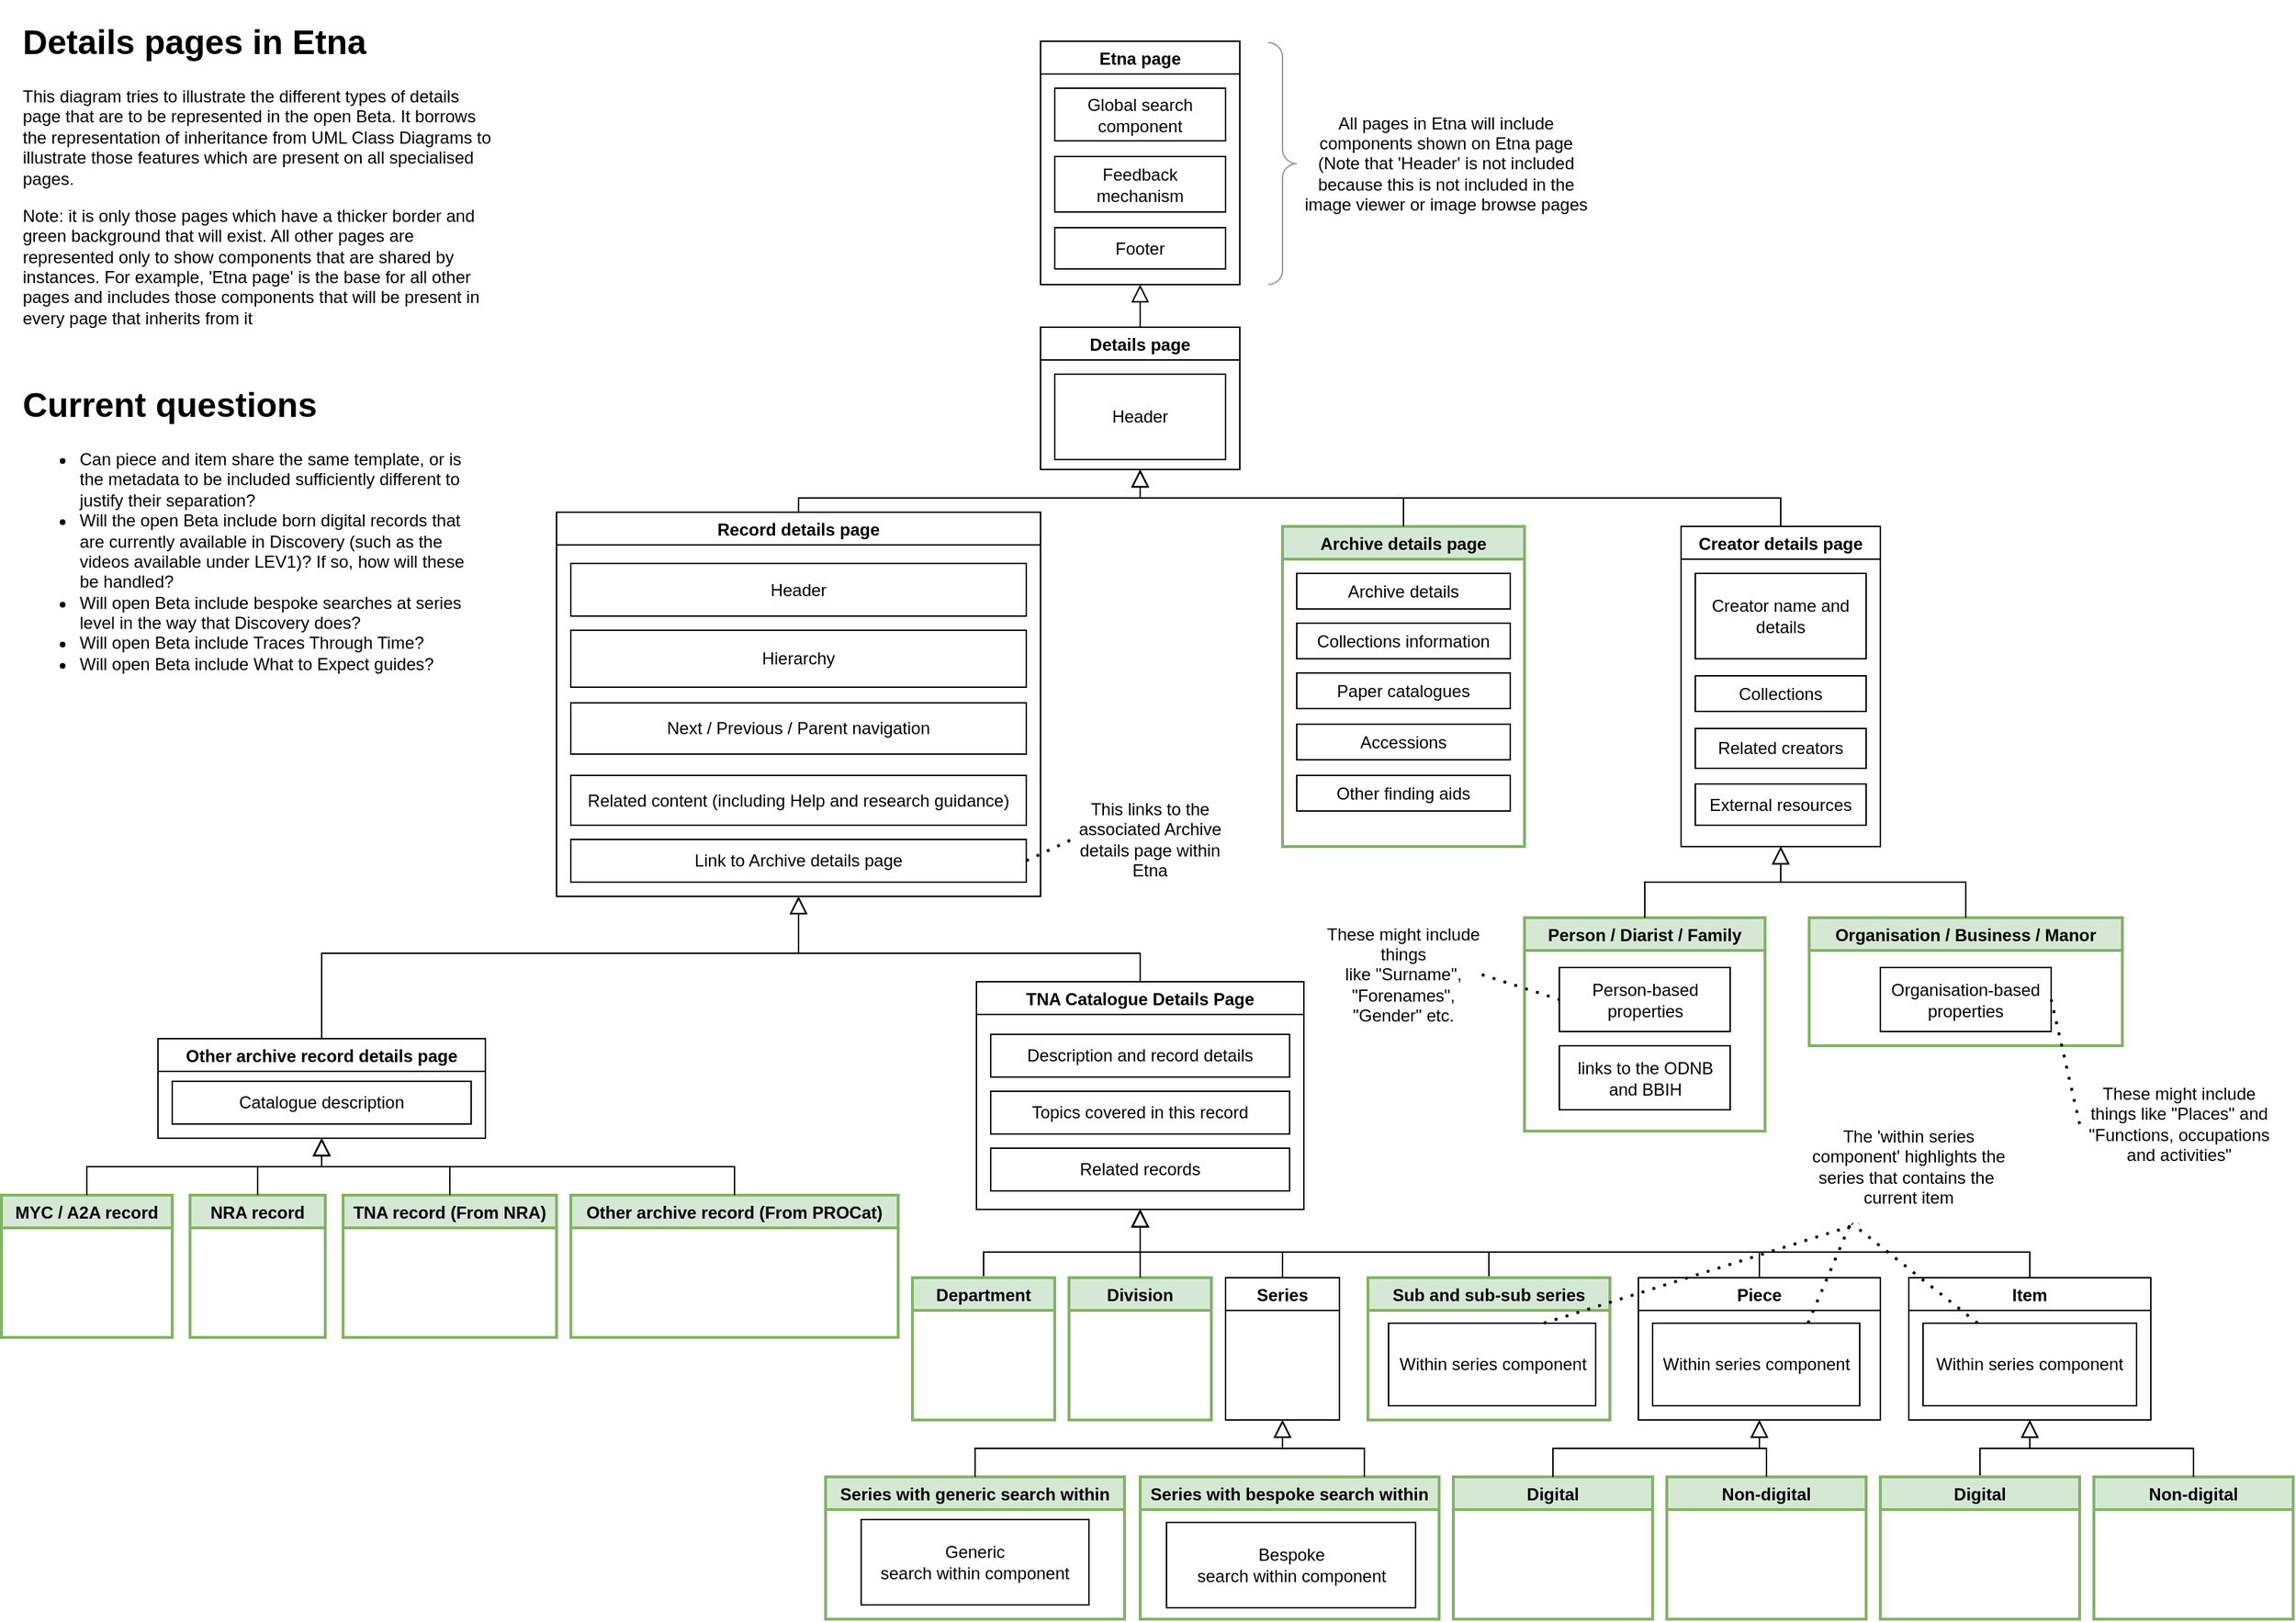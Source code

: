 <mxfile version="16.5.6" type="device"><diagram id="C5RBs43oDa-KdzZeNtuy" name="Page-1"><mxGraphModel dx="1186" dy="621" grid="1" gridSize="10" guides="1" tooltips="1" connect="1" arrows="1" fold="1" page="1" pageScale="1" pageWidth="1654" pageHeight="1169" math="0" shadow="0"><root><mxCell id="WIyWlLk6GJQsqaUBKTNV-0"/><mxCell id="WIyWlLk6GJQsqaUBKTNV-1" parent="WIyWlLk6GJQsqaUBKTNV-0"/><mxCell id="zkfFHV4jXpPFQw0GAbJ--12" value="" style="endArrow=block;endSize=10;endFill=0;shadow=0;strokeWidth=1;rounded=0;edgeStyle=elbowEdgeStyle;elbow=vertical;entryX=0.5;entryY=1;entryDx=0;entryDy=0;" parent="WIyWlLk6GJQsqaUBKTNV-1" source="QhfoORt_ehyS0Q89FMua-12" target="QhfoORt_ehyS0Q89FMua-2" edge="1"><mxGeometry width="160" relative="1" as="geometry"><mxPoint x="670" y="432" as="sourcePoint"/><mxPoint x="770" y="330" as="targetPoint"/></mxGeometry></mxCell><mxCell id="zkfFHV4jXpPFQw0GAbJ--16" value="" style="endArrow=block;endSize=10;endFill=0;shadow=0;strokeWidth=1;rounded=0;edgeStyle=elbowEdgeStyle;elbow=vertical;entryX=0.5;entryY=1;entryDx=0;entryDy=0;exitX=0.5;exitY=0;exitDx=0;exitDy=0;" parent="WIyWlLk6GJQsqaUBKTNV-1" source="QhfoORt_ehyS0Q89FMua-21" target="QhfoORt_ehyS0Q89FMua-16" edge="1"><mxGeometry width="160" relative="1" as="geometry"><mxPoint x="570" y="1110" as="sourcePoint"/><mxPoint x="570" y="1040" as="targetPoint"/><Array as="points"><mxPoint x="770" y="900"/></Array></mxGeometry></mxCell><mxCell id="QhfoORt_ehyS0Q89FMua-0" value="&lt;h1&gt;Details pages in Etna&lt;/h1&gt;&lt;p&gt;This diagram tries to illustrate the different types of details page that are to be represented in the open Beta. It borrows the representation of inheritance from UML Class Diagrams to illustrate those features which are present on all specialised pages.&amp;nbsp;&lt;/p&gt;&lt;p&gt;Note: it is only those pages which have a thicker border and green background that will exist. All other pages are represented only to show components that are shared by instances. For example, 'Etna page' is the base for all other pages and includes those components that will be present in every page that inherits from it&lt;/p&gt;" style="text;html=1;strokeColor=none;fillColor=none;spacing=5;spacingTop=-20;whiteSpace=wrap;overflow=hidden;rounded=0;" parent="WIyWlLk6GJQsqaUBKTNV-1" vertex="1"><mxGeometry x="30" y="30" width="340" height="240" as="geometry"/></mxCell><mxCell id="QhfoORt_ehyS0Q89FMua-2" value="Etna page" style="swimlane;" parent="WIyWlLk6GJQsqaUBKTNV-1" vertex="1"><mxGeometry x="750" y="49" width="140" height="171" as="geometry"/></mxCell><mxCell id="QhfoORt_ehyS0Q89FMua-6" value="Global search component" style="rounded=0;whiteSpace=wrap;html=1;" parent="QhfoORt_ehyS0Q89FMua-2" vertex="1"><mxGeometry x="10" y="33" width="120" height="37" as="geometry"/></mxCell><mxCell id="QhfoORt_ehyS0Q89FMua-7" value="Feedback&lt;br&gt;mechanism" style="rounded=0;whiteSpace=wrap;html=1;" parent="QhfoORt_ehyS0Q89FMua-2" vertex="1"><mxGeometry x="10" y="81" width="120" height="39" as="geometry"/></mxCell><mxCell id="QhfoORt_ehyS0Q89FMua-8" value="Footer" style="rounded=0;whiteSpace=wrap;html=1;" parent="QhfoORt_ehyS0Q89FMua-2" vertex="1"><mxGeometry x="10" y="131" width="120" height="29" as="geometry"/></mxCell><mxCell id="QhfoORt_ehyS0Q89FMua-10" value="&lt;br&gt;" style="labelPosition=right;align=left;strokeWidth=1;shape=mxgraph.mockup.markup.curlyBrace;html=1;shadow=0;dashed=0;strokeColor=#999999;direction=north;rotation=-180;" parent="WIyWlLk6GJQsqaUBKTNV-1" vertex="1"><mxGeometry x="910" y="50" width="20" height="170" as="geometry"/></mxCell><mxCell id="QhfoORt_ehyS0Q89FMua-11" value="All pages in Etna will include components shown on Etna page (Note that 'Header' is not included because this is not included in the image viewer or image browse pages" style="text;html=1;strokeColor=none;fillColor=none;align=center;verticalAlign=middle;whiteSpace=wrap;rounded=0;" parent="WIyWlLk6GJQsqaUBKTNV-1" vertex="1"><mxGeometry x="930" y="120" width="210" height="30" as="geometry"/></mxCell><mxCell id="QhfoORt_ehyS0Q89FMua-12" value="Details page" style="swimlane;" parent="WIyWlLk6GJQsqaUBKTNV-1" vertex="1"><mxGeometry x="750" y="250" width="140" height="100" as="geometry"/></mxCell><mxCell id="QhfoORt_ehyS0Q89FMua-13" value="Header" style="rounded=0;whiteSpace=wrap;html=1;" parent="QhfoORt_ehyS0Q89FMua-12" vertex="1"><mxGeometry x="10" y="33" width="120" height="60" as="geometry"/></mxCell><mxCell id="QhfoORt_ehyS0Q89FMua-16" value="TNA Catalogue Details Page" style="swimlane;" parent="WIyWlLk6GJQsqaUBKTNV-1" vertex="1"><mxGeometry x="705" y="710" width="230" height="160" as="geometry"/></mxCell><mxCell id="QhfoORt_ehyS0Q89FMua-24" value="Description and record details" style="rounded=0;whiteSpace=wrap;html=1;" parent="QhfoORt_ehyS0Q89FMua-16" vertex="1"><mxGeometry x="10" y="37" width="210" height="30" as="geometry"/></mxCell><mxCell id="QhfoORt_ehyS0Q89FMua-25" value="Topics covered in this record" style="rounded=0;whiteSpace=wrap;html=1;" parent="QhfoORt_ehyS0Q89FMua-16" vertex="1"><mxGeometry x="10" y="77" width="210" height="30" as="geometry"/></mxCell><mxCell id="yrMu9roH0sMZCwX_ZiuN-7" value="Related records" style="rounded=0;whiteSpace=wrap;html=1;" parent="QhfoORt_ehyS0Q89FMua-16" vertex="1"><mxGeometry x="10" y="117" width="210" height="30" as="geometry"/></mxCell><mxCell id="QhfoORt_ehyS0Q89FMua-18" value="" style="endArrow=block;endSize=10;endFill=0;shadow=0;strokeWidth=1;rounded=0;edgeStyle=elbowEdgeStyle;elbow=vertical;exitX=0.5;exitY=0;exitDx=0;exitDy=0;entryX=0.5;entryY=1;entryDx=0;entryDy=0;" parent="WIyWlLk6GJQsqaUBKTNV-1" source="QhfoORt_ehyS0Q89FMua-16" target="8kElhfo6KWGmL_5414My-1" edge="1"><mxGeometry width="160" relative="1" as="geometry"><mxPoint x="570" y="370" as="sourcePoint"/><mxPoint x="950" y="490" as="targetPoint"/><Array as="points"><mxPoint x="580" y="690"/></Array></mxGeometry></mxCell><mxCell id="QhfoORt_ehyS0Q89FMua-21" value="Department" style="swimlane;strokeWidth=2;fillColor=#d5e8d4;strokeColor=#82b366;" parent="WIyWlLk6GJQsqaUBKTNV-1" vertex="1"><mxGeometry x="660" y="918" width="100" height="100" as="geometry"/></mxCell><mxCell id="QhfoORt_ehyS0Q89FMua-27" value="Division" style="swimlane;strokeWidth=2;fillColor=#d5e8d4;strokeColor=#82b366;" parent="WIyWlLk6GJQsqaUBKTNV-1" vertex="1"><mxGeometry x="770" y="918" width="100" height="100" as="geometry"/></mxCell><mxCell id="QhfoORt_ehyS0Q89FMua-29" value="Series" style="swimlane;" parent="WIyWlLk6GJQsqaUBKTNV-1" vertex="1"><mxGeometry x="880" y="918" width="80" height="100" as="geometry"/></mxCell><mxCell id="QhfoORt_ehyS0Q89FMua-31" value="Series with bespoke search within" style="swimlane;strokeWidth=2;fillColor=#d5e8d4;strokeColor=#82b366;" parent="WIyWlLk6GJQsqaUBKTNV-1" vertex="1"><mxGeometry x="820" y="1058" width="210" height="100" as="geometry"/></mxCell><mxCell id="QhfoORt_ehyS0Q89FMua-42" value="Bespoke &lt;br&gt;search within component" style="rounded=0;whiteSpace=wrap;html=1;" parent="QhfoORt_ehyS0Q89FMua-31" vertex="1"><mxGeometry x="18.5" y="32" width="175" height="60" as="geometry"/></mxCell><mxCell id="QhfoORt_ehyS0Q89FMua-32" value="Series with generic search within" style="swimlane;strokeWidth=2;fillColor=#d5e8d4;strokeColor=#82b366;" parent="WIyWlLk6GJQsqaUBKTNV-1" vertex="1"><mxGeometry x="599" y="1058" width="210" height="100" as="geometry"/></mxCell><mxCell id="QhfoORt_ehyS0Q89FMua-41" value="Generic &lt;br&gt;search within component" style="rounded=0;whiteSpace=wrap;html=1;" parent="QhfoORt_ehyS0Q89FMua-32" vertex="1"><mxGeometry x="25" y="30" width="160" height="60" as="geometry"/></mxCell><mxCell id="QhfoORt_ehyS0Q89FMua-34" value="" style="endArrow=block;endSize=10;endFill=0;shadow=0;strokeWidth=1;rounded=0;edgeStyle=elbowEdgeStyle;elbow=vertical;exitX=0.5;exitY=0;exitDx=0;exitDy=0;entryX=0.5;entryY=1;entryDx=0;entryDy=0;" parent="WIyWlLk6GJQsqaUBKTNV-1" source="QhfoORt_ehyS0Q89FMua-27" target="QhfoORt_ehyS0Q89FMua-16" edge="1"><mxGeometry width="160" relative="1" as="geometry"><mxPoint x="580" y="1120" as="sourcePoint"/><mxPoint x="830" y="835" as="targetPoint"/><Array as="points"/></mxGeometry></mxCell><mxCell id="QhfoORt_ehyS0Q89FMua-35" value="" style="endArrow=block;endSize=10;endFill=0;shadow=0;strokeWidth=1;rounded=0;edgeStyle=elbowEdgeStyle;elbow=vertical;entryX=0.5;entryY=1;entryDx=0;entryDy=0;exitX=0.5;exitY=0;exitDx=0;exitDy=0;" parent="WIyWlLk6GJQsqaUBKTNV-1" source="QhfoORt_ehyS0Q89FMua-29" target="QhfoORt_ehyS0Q89FMua-16" edge="1"><mxGeometry width="160" relative="1" as="geometry"><mxPoint x="590" y="1130" as="sourcePoint"/><mxPoint x="590" y="1060" as="targetPoint"/><Array as="points"><mxPoint x="870" y="900"/></Array></mxGeometry></mxCell><mxCell id="QhfoORt_ehyS0Q89FMua-36" value="" style="endArrow=block;endSize=10;endFill=0;shadow=0;strokeWidth=1;rounded=0;edgeStyle=elbowEdgeStyle;elbow=vertical;exitX=0.75;exitY=0;exitDx=0;exitDy=0;entryX=0.5;entryY=1;entryDx=0;entryDy=0;" parent="WIyWlLk6GJQsqaUBKTNV-1" source="QhfoORt_ehyS0Q89FMua-31" target="QhfoORt_ehyS0Q89FMua-29" edge="1"><mxGeometry width="160" relative="1" as="geometry"><mxPoint x="470" y="1138" as="sourcePoint"/><mxPoint x="760" y="958" as="targetPoint"/><Array as="points"><mxPoint x="950" y="1038"/></Array></mxGeometry></mxCell><mxCell id="QhfoORt_ehyS0Q89FMua-37" value="" style="endArrow=block;endSize=10;endFill=0;shadow=0;strokeWidth=1;rounded=0;edgeStyle=elbowEdgeStyle;elbow=vertical;exitX=0.5;exitY=0;exitDx=0;exitDy=0;entryX=0.5;entryY=1;entryDx=0;entryDy=0;" parent="WIyWlLk6GJQsqaUBKTNV-1" source="QhfoORt_ehyS0Q89FMua-51" target="QhfoORt_ehyS0Q89FMua-45" edge="1"><mxGeometry width="160" relative="1" as="geometry"><mxPoint x="1399.5" y="1038" as="sourcePoint"/><mxPoint x="1399.5" y="968" as="targetPoint"/></mxGeometry></mxCell><mxCell id="QhfoORt_ehyS0Q89FMua-39" value="" style="endArrow=block;endSize=10;endFill=0;shadow=0;strokeWidth=1;rounded=0;edgeStyle=elbowEdgeStyle;elbow=vertical;entryX=0.5;entryY=1;entryDx=0;entryDy=0;exitX=0.5;exitY=0;exitDx=0;exitDy=0;" parent="WIyWlLk6GJQsqaUBKTNV-1" source="QhfoORt_ehyS0Q89FMua-43" target="QhfoORt_ehyS0Q89FMua-16" edge="1"><mxGeometry width="160" relative="1" as="geometry"><mxPoint x="500" y="1170" as="sourcePoint"/><mxPoint x="500" y="1100" as="targetPoint"/><Array as="points"><mxPoint x="950" y="900"/></Array></mxGeometry></mxCell><mxCell id="QhfoORt_ehyS0Q89FMua-40" value="" style="endArrow=block;endSize=10;endFill=0;shadow=0;strokeWidth=1;rounded=0;edgeStyle=elbowEdgeStyle;elbow=vertical;entryX=0.5;entryY=1;entryDx=0;entryDy=0;exitX=0.5;exitY=0;exitDx=0;exitDy=0;" parent="WIyWlLk6GJQsqaUBKTNV-1" source="QhfoORt_ehyS0Q89FMua-32" target="QhfoORt_ehyS0Q89FMua-29" edge="1"><mxGeometry width="160" relative="1" as="geometry"><mxPoint x="470" y="1138" as="sourcePoint"/><mxPoint x="470" y="1068" as="targetPoint"/><Array as="points"><mxPoint x="810" y="1038"/></Array></mxGeometry></mxCell><mxCell id="QhfoORt_ehyS0Q89FMua-43" value="Sub and sub-sub series" style="swimlane;strokeWidth=2;fillColor=#d5e8d4;strokeColor=#82b366;" parent="WIyWlLk6GJQsqaUBKTNV-1" vertex="1"><mxGeometry x="980" y="918" width="170" height="100" as="geometry"/></mxCell><mxCell id="QTxPkihqPy2EFkoa8oEG-0" value="Within series component" style="rounded=0;whiteSpace=wrap;html=1;" parent="QhfoORt_ehyS0Q89FMua-43" vertex="1"><mxGeometry x="14.5" y="32" width="145.5" height="58" as="geometry"/></mxCell><mxCell id="QhfoORt_ehyS0Q89FMua-45" value="Item" style="swimlane;startSize=23;" parent="WIyWlLk6GJQsqaUBKTNV-1" vertex="1"><mxGeometry x="1360" y="918" width="170" height="100" as="geometry"/></mxCell><mxCell id="QTxPkihqPy2EFkoa8oEG-2" value="Within series component" style="rounded=0;whiteSpace=wrap;html=1;" parent="QhfoORt_ehyS0Q89FMua-45" vertex="1"><mxGeometry x="10" y="32" width="150" height="58" as="geometry"/></mxCell><mxCell id="QhfoORt_ehyS0Q89FMua-46" value="Piece" style="swimlane;startSize=23;" parent="WIyWlLk6GJQsqaUBKTNV-1" vertex="1"><mxGeometry x="1170" y="918" width="170" height="100" as="geometry"/></mxCell><mxCell id="QTxPkihqPy2EFkoa8oEG-1" value="Within series component" style="rounded=0;whiteSpace=wrap;html=1;" parent="QhfoORt_ehyS0Q89FMua-46" vertex="1"><mxGeometry x="10" y="32" width="145.5" height="58" as="geometry"/></mxCell><mxCell id="QhfoORt_ehyS0Q89FMua-47" value="" style="endArrow=block;endSize=10;endFill=0;shadow=0;strokeWidth=1;rounded=0;edgeStyle=elbowEdgeStyle;elbow=vertical;entryX=0.5;entryY=1;entryDx=0;entryDy=0;exitX=0.5;exitY=0;exitDx=0;exitDy=0;" parent="WIyWlLk6GJQsqaUBKTNV-1" source="QhfoORt_ehyS0Q89FMua-46" target="QhfoORt_ehyS0Q89FMua-16" edge="1"><mxGeometry width="160" relative="1" as="geometry"><mxPoint x="1090" y="870" as="sourcePoint"/><mxPoint x="635" y="830" as="targetPoint"/><Array as="points"><mxPoint x="1040" y="900"/></Array></mxGeometry></mxCell><mxCell id="QhfoORt_ehyS0Q89FMua-49" value="Digital" style="swimlane;startSize=23;strokeWidth=2;fillColor=#d5e8d4;strokeColor=#82b366;" parent="WIyWlLk6GJQsqaUBKTNV-1" vertex="1"><mxGeometry x="1040" y="1058" width="140" height="100" as="geometry"/></mxCell><mxCell id="QhfoORt_ehyS0Q89FMua-50" value="Non-digital" style="swimlane;startSize=23;strokeWidth=2;fillColor=#d5e8d4;strokeColor=#82b366;" parent="WIyWlLk6GJQsqaUBKTNV-1" vertex="1"><mxGeometry x="1190" y="1058" width="140" height="100" as="geometry"/></mxCell><mxCell id="QhfoORt_ehyS0Q89FMua-51" value="Digital" style="swimlane;startSize=23;strokeWidth=2;fillColor=#d5e8d4;strokeColor=#82b366;" parent="WIyWlLk6GJQsqaUBKTNV-1" vertex="1"><mxGeometry x="1340" y="1058" width="140" height="100" as="geometry"/></mxCell><mxCell id="QhfoORt_ehyS0Q89FMua-52" value="Non-digital" style="swimlane;startSize=23;strokeWidth=2;fillColor=#d5e8d4;strokeColor=#82b366;" parent="WIyWlLk6GJQsqaUBKTNV-1" vertex="1"><mxGeometry x="1490" y="1058" width="140" height="100" as="geometry"/></mxCell><mxCell id="QhfoORt_ehyS0Q89FMua-53" value="" style="endArrow=block;endSize=10;endFill=0;shadow=0;strokeWidth=1;rounded=0;edgeStyle=elbowEdgeStyle;elbow=vertical;exitX=0.5;exitY=0;exitDx=0;exitDy=0;entryX=0.5;entryY=1;entryDx=0;entryDy=0;" parent="WIyWlLk6GJQsqaUBKTNV-1" source="QhfoORt_ehyS0Q89FMua-49" target="QhfoORt_ehyS0Q89FMua-46" edge="1"><mxGeometry width="160" relative="1" as="geometry"><mxPoint x="906" y="1028" as="sourcePoint"/><mxPoint x="770" y="968" as="targetPoint"/></mxGeometry></mxCell><mxCell id="QhfoORt_ehyS0Q89FMua-54" value="" style="endArrow=block;endSize=10;endFill=0;shadow=0;strokeWidth=1;rounded=0;edgeStyle=elbowEdgeStyle;elbow=vertical;exitX=0.5;exitY=0;exitDx=0;exitDy=0;entryX=0.5;entryY=1;entryDx=0;entryDy=0;" parent="WIyWlLk6GJQsqaUBKTNV-1" source="QhfoORt_ehyS0Q89FMua-50" target="QhfoORt_ehyS0Q89FMua-46" edge="1"><mxGeometry width="160" relative="1" as="geometry"><mxPoint x="1120" y="1028" as="sourcePoint"/><mxPoint x="1240" y="1018" as="targetPoint"/><Array as="points"/></mxGeometry></mxCell><mxCell id="QhfoORt_ehyS0Q89FMua-56" value="" style="endArrow=block;endSize=10;endFill=0;shadow=0;strokeWidth=1;rounded=0;edgeStyle=elbowEdgeStyle;elbow=vertical;exitX=0.5;exitY=0;exitDx=0;exitDy=0;entryX=0.5;entryY=1;entryDx=0;entryDy=0;" parent="WIyWlLk6GJQsqaUBKTNV-1" source="QhfoORt_ehyS0Q89FMua-52" target="QhfoORt_ehyS0Q89FMua-45" edge="1"><mxGeometry width="160" relative="1" as="geometry"><mxPoint x="1420" y="1028" as="sourcePoint"/><mxPoint x="1410" y="968" as="targetPoint"/></mxGeometry></mxCell><mxCell id="QhfoORt_ehyS0Q89FMua-59" value="&lt;h1&gt;Current questions&lt;/h1&gt;&lt;p&gt;&lt;/p&gt;&lt;ul&gt;&lt;li&gt;Can piece and item share the same template, or is the metadata to be included sufficiently different to justify their separation?&lt;/li&gt;&lt;li&gt;Will the open Beta include born digital records that are currently available in Discovery (such as the videos available under LEV1)? If so, how will these be handled?&lt;/li&gt;&lt;li&gt;Will open Beta include bespoke searches at series level in the way that Discovery does?&lt;/li&gt;&lt;li&gt;Will open Beta include Traces Through Time?&lt;/li&gt;&lt;li&gt;Will open Beta include What to Expect guides?&lt;/li&gt;&lt;/ul&gt;&lt;p&gt;&lt;/p&gt;" style="text;html=1;strokeColor=none;fillColor=none;spacing=5;spacingTop=-20;whiteSpace=wrap;overflow=hidden;rounded=0;" parent="WIyWlLk6GJQsqaUBKTNV-1" vertex="1"><mxGeometry x="30" y="285" width="330" height="300" as="geometry"/></mxCell><mxCell id="QhfoORt_ehyS0Q89FMua-60" value="Creator details page" style="swimlane;" parent="WIyWlLk6GJQsqaUBKTNV-1" vertex="1"><mxGeometry x="1200" y="390" width="140" height="225" as="geometry"/></mxCell><mxCell id="QhfoORt_ehyS0Q89FMua-61" value="Creator name and details" style="rounded=0;whiteSpace=wrap;html=1;" parent="QhfoORt_ehyS0Q89FMua-60" vertex="1"><mxGeometry x="10" y="33" width="120" height="60" as="geometry"/></mxCell><mxCell id="QhfoORt_ehyS0Q89FMua-62" value="Collections" style="rounded=0;whiteSpace=wrap;html=1;" parent="QhfoORt_ehyS0Q89FMua-60" vertex="1"><mxGeometry x="10" y="105" width="120" height="25" as="geometry"/></mxCell><mxCell id="QhfoORt_ehyS0Q89FMua-64" value="Related creators" style="rounded=0;whiteSpace=wrap;html=1;" parent="QhfoORt_ehyS0Q89FMua-60" vertex="1"><mxGeometry x="10" y="142" width="120" height="28" as="geometry"/></mxCell><mxCell id="QhfoORt_ehyS0Q89FMua-65" value="External resources" style="rounded=0;whiteSpace=wrap;html=1;" parent="QhfoORt_ehyS0Q89FMua-60" vertex="1"><mxGeometry x="10" y="181" width="120" height="29" as="geometry"/></mxCell><mxCell id="QhfoORt_ehyS0Q89FMua-66" value="Person / Diarist / Family" style="swimlane;strokeWidth=2;fillColor=#d5e8d4;strokeColor=#82b366;" parent="WIyWlLk6GJQsqaUBKTNV-1" vertex="1"><mxGeometry x="1090" y="665" width="169" height="150" as="geometry"/></mxCell><mxCell id="AXG8TtYqTnXvVgAnvtAd-1" value="Person-based properties" style="rounded=0;whiteSpace=wrap;html=1;" parent="QhfoORt_ehyS0Q89FMua-66" vertex="1"><mxGeometry x="24.5" y="35" width="120" height="45" as="geometry"/></mxCell><mxCell id="AXG8TtYqTnXvVgAnvtAd-2" value="links to the ODNB and BBIH" style="rounded=0;whiteSpace=wrap;html=1;" parent="QhfoORt_ehyS0Q89FMua-66" vertex="1"><mxGeometry x="24.5" y="90" width="120" height="45" as="geometry"/></mxCell><mxCell id="QhfoORt_ehyS0Q89FMua-69" value="Organisation / Business / Manor" style="swimlane;strokeWidth=2;fillColor=#d5e8d4;strokeColor=#82b366;startSize=23;" parent="WIyWlLk6GJQsqaUBKTNV-1" vertex="1"><mxGeometry x="1290" y="665" width="220" height="90" as="geometry"/></mxCell><mxCell id="AXG8TtYqTnXvVgAnvtAd-5" value="Organisation-based properties" style="rounded=0;whiteSpace=wrap;html=1;" parent="QhfoORt_ehyS0Q89FMua-69" vertex="1"><mxGeometry x="50" y="35" width="120" height="45" as="geometry"/></mxCell><mxCell id="QhfoORt_ehyS0Q89FMua-71" value="" style="endArrow=block;endSize=10;endFill=0;shadow=0;strokeWidth=1;rounded=0;edgeStyle=elbowEdgeStyle;elbow=vertical;exitX=0.5;exitY=0;exitDx=0;exitDy=0;" parent="WIyWlLk6GJQsqaUBKTNV-1" source="QhfoORt_ehyS0Q89FMua-60" edge="1"><mxGeometry width="160" relative="1" as="geometry"><mxPoint x="635" y="395" as="sourcePoint"/><mxPoint x="820" y="350" as="targetPoint"/><Array as="points"><mxPoint x="940" y="370"/></Array></mxGeometry></mxCell><mxCell id="QhfoORt_ehyS0Q89FMua-72" value="" style="endArrow=block;endSize=10;endFill=0;shadow=0;strokeWidth=1;rounded=0;edgeStyle=elbowEdgeStyle;elbow=vertical;exitX=0.5;exitY=0;exitDx=0;exitDy=0;entryX=0.5;entryY=1;entryDx=0;entryDy=0;" parent="WIyWlLk6GJQsqaUBKTNV-1" source="QhfoORt_ehyS0Q89FMua-66" target="QhfoORt_ehyS0Q89FMua-60" edge="1"><mxGeometry width="160" relative="1" as="geometry"><mxPoint x="1650.0" y="815" as="sourcePoint"/><mxPoint x="845" y="725" as="targetPoint"/><Array as="points"/></mxGeometry></mxCell><mxCell id="QhfoORt_ehyS0Q89FMua-75" value="" style="endArrow=block;endSize=10;endFill=0;shadow=0;strokeWidth=1;rounded=0;edgeStyle=elbowEdgeStyle;elbow=vertical;" parent="WIyWlLk6GJQsqaUBKTNV-1" source="QhfoORt_ehyS0Q89FMua-69" edge="1"><mxGeometry width="160" relative="1" as="geometry"><mxPoint x="1361" y="675" as="sourcePoint"/><mxPoint x="1270" y="615" as="targetPoint"/><Array as="points"/></mxGeometry></mxCell><mxCell id="QhfoORt_ehyS0Q89FMua-77" value="Archive details page" style="swimlane;strokeWidth=2;fillColor=#d5e8d4;strokeColor=#82b366;" parent="WIyWlLk6GJQsqaUBKTNV-1" vertex="1"><mxGeometry x="920" y="390" width="170" height="225" as="geometry"/></mxCell><mxCell id="QhfoORt_ehyS0Q89FMua-82" value="Archive details" style="rounded=0;whiteSpace=wrap;html=1;" parent="QhfoORt_ehyS0Q89FMua-77" vertex="1"><mxGeometry x="10" y="33" width="150" height="25" as="geometry"/></mxCell><mxCell id="QhfoORt_ehyS0Q89FMua-83" value="Collections information" style="rounded=0;whiteSpace=wrap;html=1;" parent="QhfoORt_ehyS0Q89FMua-77" vertex="1"><mxGeometry x="10" y="68" width="150" height="25" as="geometry"/></mxCell><mxCell id="QhfoORt_ehyS0Q89FMua-84" value="Paper catalogues" style="rounded=0;whiteSpace=wrap;html=1;" parent="QhfoORt_ehyS0Q89FMua-77" vertex="1"><mxGeometry x="10" y="103" width="150" height="25" as="geometry"/></mxCell><mxCell id="QhfoORt_ehyS0Q89FMua-85" value="Accessions" style="rounded=0;whiteSpace=wrap;html=1;" parent="QhfoORt_ehyS0Q89FMua-77" vertex="1"><mxGeometry x="10" y="139" width="150" height="25" as="geometry"/></mxCell><mxCell id="QhfoORt_ehyS0Q89FMua-86" value="Other finding aids" style="rounded=0;whiteSpace=wrap;html=1;" parent="QhfoORt_ehyS0Q89FMua-77" vertex="1"><mxGeometry x="10" y="175" width="150" height="25" as="geometry"/></mxCell><mxCell id="QhfoORt_ehyS0Q89FMua-87" value="" style="endArrow=block;endSize=10;endFill=0;shadow=0;strokeWidth=1;rounded=0;edgeStyle=elbowEdgeStyle;elbow=vertical;exitX=0.5;exitY=0;exitDx=0;exitDy=0;" parent="WIyWlLk6GJQsqaUBKTNV-1" source="QhfoORt_ehyS0Q89FMua-77" edge="1"><mxGeometry width="160" relative="1" as="geometry"><mxPoint x="1070" y="395" as="sourcePoint"/><mxPoint x="820" y="350" as="targetPoint"/><Array as="points"><mxPoint x="1040" y="370"/></Array></mxGeometry></mxCell><mxCell id="QhfoORt_ehyS0Q89FMua-93" value="Other archive record details page" style="swimlane;" parent="WIyWlLk6GJQsqaUBKTNV-1" vertex="1"><mxGeometry x="130" y="750" width="230" height="70" as="geometry"/></mxCell><mxCell id="QhfoORt_ehyS0Q89FMua-95" value="Catalogue description" style="rounded=0;whiteSpace=wrap;html=1;" parent="QhfoORt_ehyS0Q89FMua-93" vertex="1"><mxGeometry x="10" y="30" width="210" height="30" as="geometry"/></mxCell><mxCell id="QhfoORt_ehyS0Q89FMua-98" value="" style="endArrow=block;endSize=10;endFill=0;shadow=0;strokeWidth=1;rounded=0;edgeStyle=elbowEdgeStyle;elbow=vertical;exitX=0.5;exitY=0;exitDx=0;exitDy=0;entryX=0.5;entryY=1;entryDx=0;entryDy=0;" parent="WIyWlLk6GJQsqaUBKTNV-1" source="QhfoORt_ehyS0Q89FMua-93" target="8kElhfo6KWGmL_5414My-1" edge="1"><mxGeometry width="160" relative="1" as="geometry"><mxPoint x="1405" y="455" as="sourcePoint"/><mxPoint x="490" y="530" as="targetPoint"/><Array as="points"><mxPoint x="370" y="690"/></Array></mxGeometry></mxCell><mxCell id="QhfoORt_ehyS0Q89FMua-99" value="MYC / A2A record" style="swimlane;startSize=23;strokeWidth=2;fillColor=#d5e8d4;strokeColor=#82b366;" parent="WIyWlLk6GJQsqaUBKTNV-1" vertex="1"><mxGeometry x="20" y="860" width="120" height="100" as="geometry"/></mxCell><mxCell id="QhfoORt_ehyS0Q89FMua-100" value="" style="endArrow=block;endSize=10;endFill=0;shadow=0;strokeWidth=1;rounded=0;edgeStyle=elbowEdgeStyle;elbow=vertical;exitX=0.5;exitY=0;exitDx=0;exitDy=0;entryX=0.5;entryY=1;entryDx=0;entryDy=0;" parent="WIyWlLk6GJQsqaUBKTNV-1" source="QhfoORt_ehyS0Q89FMua-99" target="QhfoORt_ehyS0Q89FMua-93" edge="1"><mxGeometry width="160" relative="1" as="geometry"><mxPoint x="-100" y="1080" as="sourcePoint"/><mxPoint x="-80" y="1020" as="targetPoint"/><Array as="points"><mxPoint x="160" y="840"/></Array></mxGeometry></mxCell><mxCell id="QhfoORt_ehyS0Q89FMua-101" value="NRA record" style="swimlane;startSize=23;strokeWidth=2;fillColor=#d5e8d4;strokeColor=#82b366;" parent="WIyWlLk6GJQsqaUBKTNV-1" vertex="1"><mxGeometry x="152.5" y="860" width="95" height="100" as="geometry"/></mxCell><mxCell id="QhfoORt_ehyS0Q89FMua-102" value="" style="endArrow=block;endSize=10;endFill=0;shadow=0;strokeWidth=1;rounded=0;edgeStyle=elbowEdgeStyle;elbow=vertical;exitX=0.5;exitY=0;exitDx=0;exitDy=0;" parent="WIyWlLk6GJQsqaUBKTNV-1" source="QhfoORt_ehyS0Q89FMua-101" edge="1"><mxGeometry width="160" relative="1" as="geometry"><mxPoint x="100" y="870" as="sourcePoint"/><mxPoint x="245" y="820" as="targetPoint"/><Array as="points"><mxPoint x="220" y="840"/></Array></mxGeometry></mxCell><mxCell id="QhfoORt_ehyS0Q89FMua-103" value="TNA record (From NRA)" style="swimlane;startSize=23;strokeWidth=2;fillColor=#d5e8d4;strokeColor=#82b366;" parent="WIyWlLk6GJQsqaUBKTNV-1" vertex="1"><mxGeometry x="260" y="860" width="150" height="100" as="geometry"/></mxCell><mxCell id="QhfoORt_ehyS0Q89FMua-104" value="" style="endArrow=block;endSize=10;endFill=0;shadow=0;strokeWidth=1;rounded=0;edgeStyle=elbowEdgeStyle;elbow=vertical;exitX=0.5;exitY=0;exitDx=0;exitDy=0;entryX=0.5;entryY=1;entryDx=0;entryDy=0;" parent="WIyWlLk6GJQsqaUBKTNV-1" source="QhfoORt_ehyS0Q89FMua-103" target="QhfoORt_ehyS0Q89FMua-93" edge="1"><mxGeometry width="160" relative="1" as="geometry"><mxPoint x="100" y="870" as="sourcePoint"/><mxPoint x="255" y="830" as="targetPoint"/><Array as="points"><mxPoint x="290" y="840"/></Array></mxGeometry></mxCell><mxCell id="8kElhfo6KWGmL_5414My-1" value="Record details page" style="swimlane;" parent="WIyWlLk6GJQsqaUBKTNV-1" vertex="1"><mxGeometry x="410" y="380" width="340" height="270" as="geometry"/></mxCell><mxCell id="8kElhfo6KWGmL_5414My-2" value="Header" style="rounded=0;whiteSpace=wrap;html=1;" parent="8kElhfo6KWGmL_5414My-1" vertex="1"><mxGeometry x="10" y="36" width="320" height="37" as="geometry"/></mxCell><mxCell id="QhfoORt_ehyS0Q89FMua-94" value="Hierarchy" style="rounded=0;whiteSpace=wrap;html=1;" parent="8kElhfo6KWGmL_5414My-1" vertex="1"><mxGeometry x="10" y="83" width="320" height="40" as="geometry"/></mxCell><mxCell id="QhfoORt_ehyS0Q89FMua-26" value="Related content (including Help and research guidance)" style="rounded=0;whiteSpace=wrap;html=1;" parent="8kElhfo6KWGmL_5414My-1" vertex="1"><mxGeometry x="10" y="185" width="320" height="35" as="geometry"/></mxCell><mxCell id="yrMu9roH0sMZCwX_ZiuN-1" value="Next / Previous / Parent navigation" style="rounded=0;whiteSpace=wrap;html=1;" parent="8kElhfo6KWGmL_5414My-1" vertex="1"><mxGeometry x="10" y="134" width="320" height="36" as="geometry"/></mxCell><mxCell id="QhfoORt_ehyS0Q89FMua-96" value="Link to Archive details page" style="rounded=0;whiteSpace=wrap;html=1;" parent="8kElhfo6KWGmL_5414My-1" vertex="1"><mxGeometry x="10" y="230" width="320" height="30" as="geometry"/></mxCell><mxCell id="8kElhfo6KWGmL_5414My-5" value="" style="endArrow=block;endSize=10;endFill=0;shadow=0;strokeWidth=1;rounded=0;edgeStyle=elbowEdgeStyle;elbow=vertical;exitX=0.5;exitY=0;exitDx=0;exitDy=0;" parent="WIyWlLk6GJQsqaUBKTNV-1" source="8kElhfo6KWGmL_5414My-1" edge="1"><mxGeometry width="160" relative="1" as="geometry"><mxPoint x="1275" y="395" as="sourcePoint"/><mxPoint x="820" y="350" as="targetPoint"/><Array as="points"><mxPoint x="590" y="370"/></Array></mxGeometry></mxCell><mxCell id="AXG8TtYqTnXvVgAnvtAd-3" value="These might include things like&amp;nbsp;&quot;Surname&quot;, &quot;Forenames&quot;, &quot;Gender&quot; etc." style="text;html=1;strokeColor=none;fillColor=none;align=center;verticalAlign=middle;whiteSpace=wrap;rounded=0;" parent="WIyWlLk6GJQsqaUBKTNV-1" vertex="1"><mxGeometry x="950" y="665" width="110" height="80" as="geometry"/></mxCell><mxCell id="AXG8TtYqTnXvVgAnvtAd-4" value="" style="endArrow=none;dashed=1;html=1;dashPattern=1 3;strokeWidth=2;rounded=0;exitX=0;exitY=0.5;exitDx=0;exitDy=0;entryX=1;entryY=0.5;entryDx=0;entryDy=0;" parent="WIyWlLk6GJQsqaUBKTNV-1" source="AXG8TtYqTnXvVgAnvtAd-6" target="AXG8TtYqTnXvVgAnvtAd-5" edge="1"><mxGeometry width="50" height="50" relative="1" as="geometry"><mxPoint x="1120" y="595" as="sourcePoint"/><mxPoint x="1170" y="545" as="targetPoint"/></mxGeometry></mxCell><mxCell id="AXG8TtYqTnXvVgAnvtAd-6" value="These might include things like &quot;Places&quot; and &quot;Functions, occupations and activities&quot;" style="text;html=1;strokeColor=none;fillColor=none;align=center;verticalAlign=middle;whiteSpace=wrap;rounded=0;" parent="WIyWlLk6GJQsqaUBKTNV-1" vertex="1"><mxGeometry x="1480" y="770" width="140" height="80" as="geometry"/></mxCell><mxCell id="AXG8TtYqTnXvVgAnvtAd-7" value="" style="endArrow=none;dashed=1;html=1;dashPattern=1 3;strokeWidth=2;rounded=0;exitX=1;exitY=0.5;exitDx=0;exitDy=0;entryX=0;entryY=0.5;entryDx=0;entryDy=0;" parent="WIyWlLk6GJQsqaUBKTNV-1" source="AXG8TtYqTnXvVgAnvtAd-3" target="AXG8TtYqTnXvVgAnvtAd-1" edge="1"><mxGeometry width="50" height="50" relative="1" as="geometry"><mxPoint x="1350" y="690" as="sourcePoint"/><mxPoint x="1260" y="727.5" as="targetPoint"/></mxGeometry></mxCell><mxCell id="AXG8TtYqTnXvVgAnvtAd-9" value="Other archive record (From PROCat)" style="swimlane;startSize=23;strokeWidth=2;fillColor=#d5e8d4;strokeColor=#82b366;" parent="WIyWlLk6GJQsqaUBKTNV-1" vertex="1"><mxGeometry x="420" y="860" width="230" height="100" as="geometry"/></mxCell><mxCell id="AXG8TtYqTnXvVgAnvtAd-10" value="" style="endArrow=block;endSize=10;endFill=0;shadow=0;strokeWidth=1;rounded=0;edgeStyle=elbowEdgeStyle;elbow=vertical;exitX=0.5;exitY=0;exitDx=0;exitDy=0;entryX=0.5;entryY=1;entryDx=0;entryDy=0;" parent="WIyWlLk6GJQsqaUBKTNV-1" source="AXG8TtYqTnXvVgAnvtAd-9" target="QhfoORt_ehyS0Q89FMua-93" edge="1"><mxGeometry width="160" relative="1" as="geometry"><mxPoint x="345" y="870" as="sourcePoint"/><mxPoint x="470" y="770" as="targetPoint"/><Array as="points"><mxPoint x="390" y="840"/></Array></mxGeometry></mxCell><mxCell id="yrMu9roH0sMZCwX_ZiuN-0" value="" style="endArrow=block;endSize=10;endFill=0;shadow=0;strokeWidth=1;rounded=0;edgeStyle=elbowEdgeStyle;elbow=vertical;exitX=0.5;exitY=0;exitDx=0;exitDy=0;" parent="WIyWlLk6GJQsqaUBKTNV-1" source="QhfoORt_ehyS0Q89FMua-45" edge="1"><mxGeometry width="160" relative="1" as="geometry"><mxPoint x="1040" y="840" as="sourcePoint"/><mxPoint x="820" y="870" as="targetPoint"/><Array as="points"><mxPoint x="1130" y="900"/></Array></mxGeometry></mxCell><mxCell id="QTxPkihqPy2EFkoa8oEG-3" value="The 'within series component' highlights the series that contains the&amp;nbsp; current item" style="text;html=1;strokeColor=none;fillColor=none;align=center;verticalAlign=middle;whiteSpace=wrap;rounded=0;" parent="WIyWlLk6GJQsqaUBKTNV-1" vertex="1"><mxGeometry x="1290" y="800" width="140" height="80" as="geometry"/></mxCell><mxCell id="QTxPkihqPy2EFkoa8oEG-4" value="" style="endArrow=none;dashed=1;html=1;dashPattern=1 3;strokeWidth=2;rounded=0;exitX=0.75;exitY=0;exitDx=0;exitDy=0;entryX=0.207;entryY=1;entryDx=0;entryDy=0;entryPerimeter=0;" parent="WIyWlLk6GJQsqaUBKTNV-1" source="QTxPkihqPy2EFkoa8oEG-1" target="QTxPkihqPy2EFkoa8oEG-3" edge="1"><mxGeometry width="50" height="50" relative="1" as="geometry"><mxPoint x="1490" y="820" as="sourcePoint"/><mxPoint x="1470" y="732.5" as="targetPoint"/></mxGeometry></mxCell><mxCell id="QTxPkihqPy2EFkoa8oEG-5" value="" style="endArrow=none;dashed=1;html=1;dashPattern=1 3;strokeWidth=2;rounded=0;exitX=0.75;exitY=0;exitDx=0;exitDy=0;entryX=0.25;entryY=1;entryDx=0;entryDy=0;" parent="WIyWlLk6GJQsqaUBKTNV-1" source="QTxPkihqPy2EFkoa8oEG-0" target="QTxPkihqPy2EFkoa8oEG-3" edge="1"><mxGeometry width="50" height="50" relative="1" as="geometry"><mxPoint x="1299.125" y="960" as="sourcePoint"/><mxPoint x="1180" y="850" as="targetPoint"/></mxGeometry></mxCell><mxCell id="QTxPkihqPy2EFkoa8oEG-7" value="" style="endArrow=none;dashed=1;html=1;dashPattern=1 3;strokeWidth=2;rounded=0;" parent="WIyWlLk6GJQsqaUBKTNV-1" source="QTxPkihqPy2EFkoa8oEG-2" edge="1"><mxGeometry width="50" height="50" relative="1" as="geometry"><mxPoint x="1299.125" y="960" as="sourcePoint"/><mxPoint x="1320" y="880" as="targetPoint"/></mxGeometry></mxCell><mxCell id="Oy-sw0laVRRzZs3DrpxM-0" value="This links to the associated Archive details page within Etna" style="text;html=1;strokeColor=none;fillColor=none;align=center;verticalAlign=middle;whiteSpace=wrap;rounded=0;" vertex="1" parent="WIyWlLk6GJQsqaUBKTNV-1"><mxGeometry x="772" y="570" width="110" height="80" as="geometry"/></mxCell><mxCell id="Oy-sw0laVRRzZs3DrpxM-1" value="" style="endArrow=none;dashed=1;html=1;dashPattern=1 3;strokeWidth=2;rounded=0;exitX=1;exitY=0.5;exitDx=0;exitDy=0;entryX=0;entryY=0.5;entryDx=0;entryDy=0;" edge="1" parent="WIyWlLk6GJQsqaUBKTNV-1" source="QhfoORt_ehyS0Q89FMua-96" target="Oy-sw0laVRRzZs3DrpxM-0"><mxGeometry width="50" height="50" relative="1" as="geometry"><mxPoint x="1070" y="715" as="sourcePoint"/><mxPoint x="1124.5" y="732.5" as="targetPoint"/></mxGeometry></mxCell></root></mxGraphModel></diagram></mxfile>